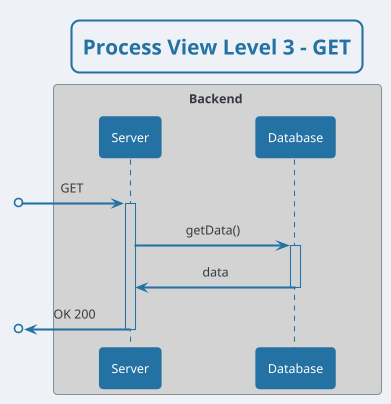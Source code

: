 @startuml

!theme cerulean
skinparam backgroundColor #EEF2F7
skinparam titleBorderRoundCorner 15
skinparam titleBorderThickness 2
skinparam titleBorderColor #2471A3
skinparam titleFontColor #2471A3
skinparam sequenceArrowThickness 2
skinparam defaultTextAlignment center
skinparam sequenceParticipantBorderThickness 2
skinparam sequenceParticipantFontColor white
skinparam sequenceLifeLineBorderColor #2471A3
skinparam sequenceLifeLineBorderThickness 1.5
skinparam sequenceParticipantBackgroundColor #2471A3
skinparam sequenceParticipantBorderColor #2471A3
skinparam ArrowColor #2471A3
skinparam ArrowThickness 2
skinparam sequenceLifeLineBackgroundColor #D0D3D4


title Process View Level 3 - GET

box Backend #lightgray
participant "Server" as server
participant "Database" as BD
endbox

[o-> server : GET
activate server
server -> BD : getData()
activate BD
BD -> server : data
deactivate
[o<- server : OK 200
deactivate

@enduml
